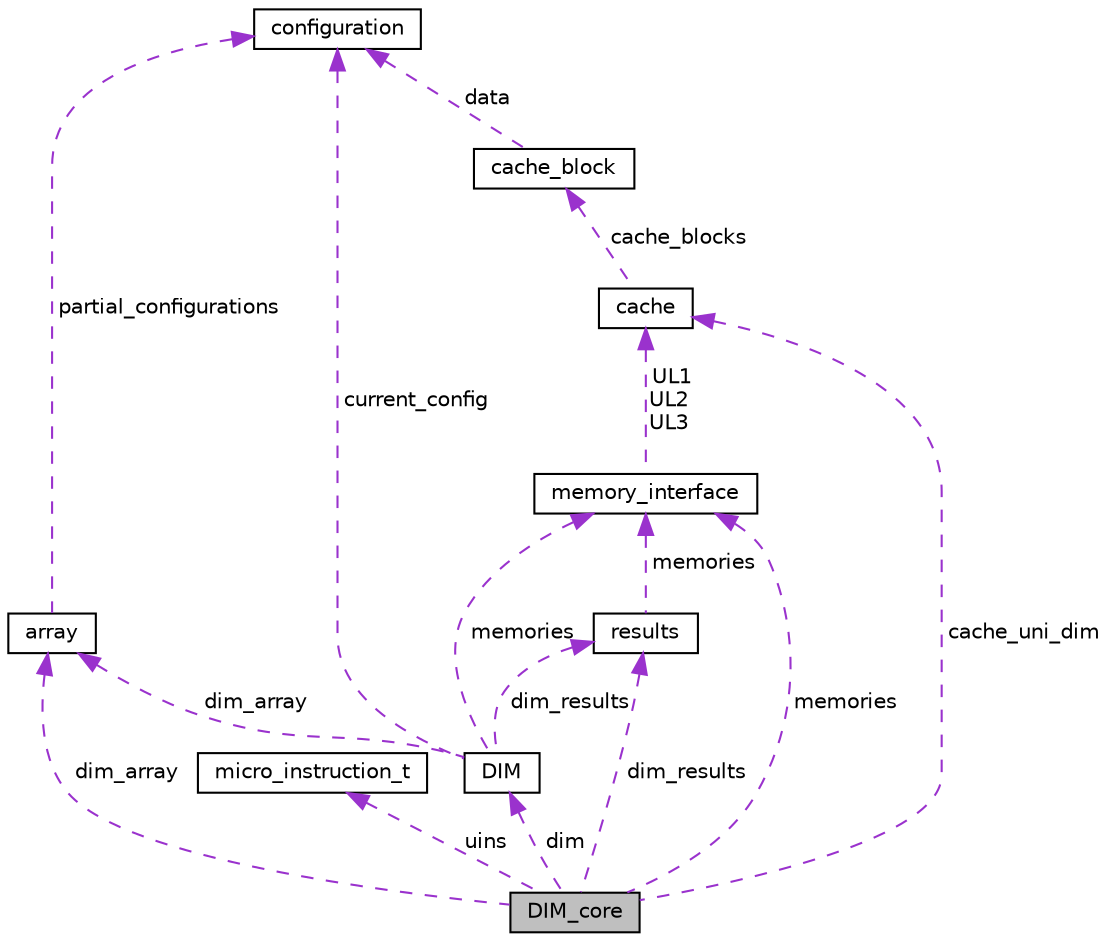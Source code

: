 digraph "DIM_core"
{
  edge [fontname="Helvetica",fontsize="10",labelfontname="Helvetica",labelfontsize="10"];
  node [fontname="Helvetica",fontsize="10",shape=record];
  Node1 [label="DIM_core",height=0.2,width=0.4,color="black", fillcolor="grey75", style="filled", fontcolor="black"];
  Node2 -> Node1 [dir="back",color="darkorchid3",fontsize="10",style="dashed",label=" dim_array" ,fontname="Helvetica"];
  Node2 [label="array",height=0.2,width=0.4,color="black", fillcolor="white", style="filled",URL="$classarray.html"];
  Node3 -> Node2 [dir="back",color="darkorchid3",fontsize="10",style="dashed",label=" partial_configurations" ,fontname="Helvetica"];
  Node3 [label="configuration",height=0.2,width=0.4,color="black", fillcolor="white", style="filled",URL="$classconfiguration.html"];
  Node4 -> Node1 [dir="back",color="darkorchid3",fontsize="10",style="dashed",label=" uins" ,fontname="Helvetica"];
  Node4 [label="micro_instruction_t",height=0.2,width=0.4,color="black", fillcolor="white", style="filled",URL="$structmicro__instruction__t.html"];
  Node5 -> Node1 [dir="back",color="darkorchid3",fontsize="10",style="dashed",label=" dim" ,fontname="Helvetica"];
  Node5 [label="DIM",height=0.2,width=0.4,color="black", fillcolor="white", style="filled",URL="$class_d_i_m.html"];
  Node3 -> Node5 [dir="back",color="darkorchid3",fontsize="10",style="dashed",label=" current_config" ,fontname="Helvetica"];
  Node2 -> Node5 [dir="back",color="darkorchid3",fontsize="10",style="dashed",label=" dim_array" ,fontname="Helvetica"];
  Node6 -> Node5 [dir="back",color="darkorchid3",fontsize="10",style="dashed",label=" dim_results" ,fontname="Helvetica"];
  Node6 [label="results",height=0.2,width=0.4,color="black", fillcolor="white", style="filled",URL="$classresults.html"];
  Node7 -> Node6 [dir="back",color="darkorchid3",fontsize="10",style="dashed",label=" memories" ,fontname="Helvetica"];
  Node7 [label="memory_interface",height=0.2,width=0.4,color="black", fillcolor="white", style="filled",URL="$classmemory__interface.html"];
  Node8 -> Node7 [dir="back",color="darkorchid3",fontsize="10",style="dashed",label=" UL1\nUL2\nUL3" ,fontname="Helvetica"];
  Node8 [label="cache",height=0.2,width=0.4,color="black", fillcolor="white", style="filled",URL="$classcache.html"];
  Node9 -> Node8 [dir="back",color="darkorchid3",fontsize="10",style="dashed",label=" cache_blocks" ,fontname="Helvetica"];
  Node9 [label="cache_block",height=0.2,width=0.4,color="black", fillcolor="white", style="filled",URL="$classcache__block.html"];
  Node3 -> Node9 [dir="back",color="darkorchid3",fontsize="10",style="dashed",label=" data" ,fontname="Helvetica"];
  Node7 -> Node5 [dir="back",color="darkorchid3",fontsize="10",style="dashed",label=" memories" ,fontname="Helvetica"];
  Node6 -> Node1 [dir="back",color="darkorchid3",fontsize="10",style="dashed",label=" dim_results" ,fontname="Helvetica"];
  Node8 -> Node1 [dir="back",color="darkorchid3",fontsize="10",style="dashed",label=" cache_uni_dim" ,fontname="Helvetica"];
  Node7 -> Node1 [dir="back",color="darkorchid3",fontsize="10",style="dashed",label=" memories" ,fontname="Helvetica"];
}
